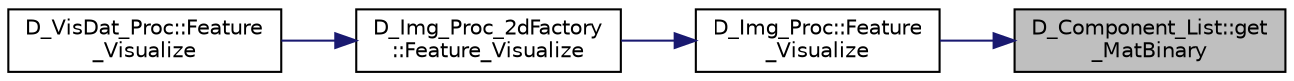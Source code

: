 digraph "D_Component_List::get_MatBinary"
{
 // LATEX_PDF_SIZE
  edge [fontname="Helvetica",fontsize="10",labelfontname="Helvetica",labelfontsize="10"];
  node [fontname="Helvetica",fontsize="10",shape=record];
  rankdir="RL";
  Node1 [label="D_Component_List::get\l_MatBinary",height=0.2,width=0.4,color="black", fillcolor="grey75", style="filled", fontcolor="black",tooltip=" "];
  Node1 -> Node2 [dir="back",color="midnightblue",fontsize="10",style="solid"];
  Node2 [label="D_Img_Proc::Feature\l_Visualize",height=0.2,width=0.4,color="black", fillcolor="white", style="filled",URL="$class_d___img___proc.html#a845f2348419069561ad09c9e61861228",tooltip=" "];
  Node2 -> Node3 [dir="back",color="midnightblue",fontsize="10",style="solid"];
  Node3 [label="D_Img_Proc_2dFactory\l::Feature_Visualize",height=0.2,width=0.4,color="black", fillcolor="white", style="filled",URL="$class_d___img___proc__2d_factory.html#aa7d59ee61523224725272bb214ac318b",tooltip=" "];
  Node3 -> Node4 [dir="back",color="midnightblue",fontsize="10",style="solid"];
  Node4 [label="D_VisDat_Proc::Feature\l_Visualize",height=0.2,width=0.4,color="black", fillcolor="white", style="filled",URL="$class_d___vis_dat___proc.html#aaae77b5a9f6339571dc1577d548aec83",tooltip=" "];
}
